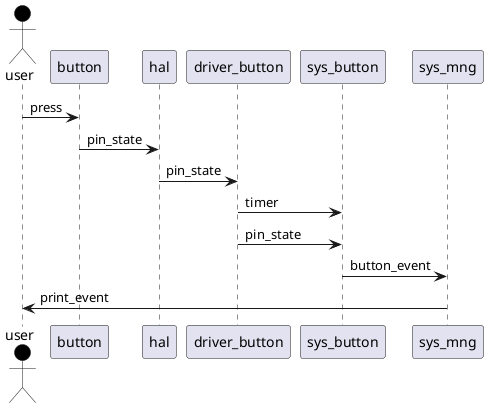 @startuml

skinparam ResponseMessageBelowArrow true

actor user #black
participant button
participant hal
participant driver_button
participant sys_button
participant sys_mng

user -> button : press

button -> hal : pin_state

hal -> driver_button : pin_state

driver_button -> sys_button : timer
driver_button -> sys_button : pin_state

sys_button -> sys_mng : button_event

sys_mng -> user : print_event

@enduml